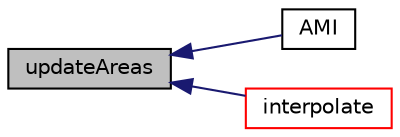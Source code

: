 digraph "updateAreas"
{
  bgcolor="transparent";
  edge [fontname="Helvetica",fontsize="10",labelfontname="Helvetica",labelfontsize="10"];
  node [fontname="Helvetica",fontsize="10",shape=record];
  rankdir="LR";
  Node108 [label="updateAreas",height=0.2,width=0.4,color="black", fillcolor="grey75", style="filled", fontcolor="black"];
  Node108 -> Node109 [dir="back",color="midnightblue",fontsize="10",style="solid",fontname="Helvetica"];
  Node109 [label="AMI",height=0.2,width=0.4,color="black",URL="$a23629.html#a92c1ccfbe642dd644a870e88786f4de9",tooltip="Return a reference to the AMI interpolator. "];
  Node108 -> Node110 [dir="back",color="midnightblue",fontsize="10",style="solid",fontname="Helvetica"];
  Node110 [label="interpolate",height=0.2,width=0.4,color="red",URL="$a23629.html#a05f9da785fabd880c4a17a02b2365cb9",tooltip="Interpolate (make sure to have uptodate areas) "];
}
